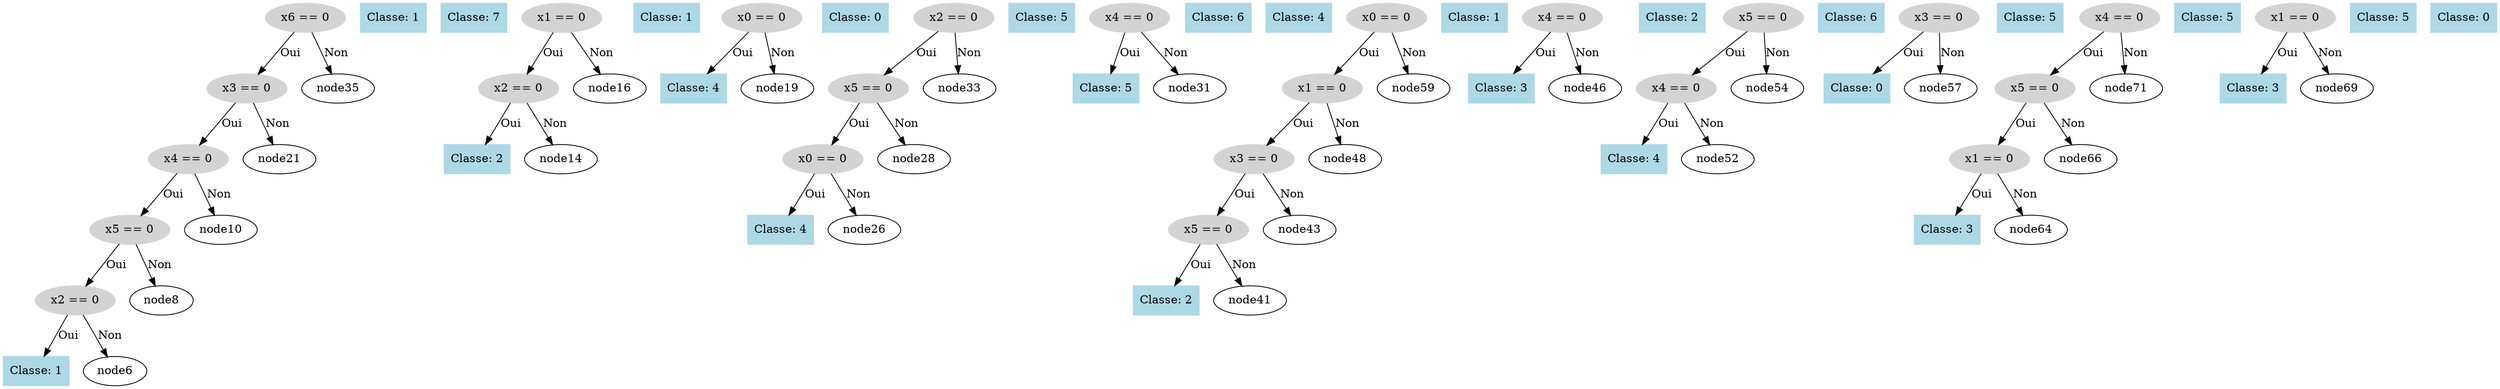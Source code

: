 digraph DecisionTree {
  node0 [label="x6 == 0", shape=ellipse, style=filled, color=lightgray];
  node0 -> node1 [label="Oui"];
  node1 [label="x3 == 0", shape=ellipse, style=filled, color=lightgray];
  node1 -> node2 [label="Oui"];
  node2 [label="x4 == 0", shape=ellipse, style=filled, color=lightgray];
  node2 -> node3 [label="Oui"];
  node3 [label="x5 == 0", shape=ellipse, style=filled, color=lightgray];
  node3 -> node4 [label="Oui"];
  node4 [label="x2 == 0", shape=ellipse, style=filled, color=lightgray];
  node4 -> node5 [label="Oui"];
  node5 [label="Classe: 1", shape=box, style=filled, color=lightblue];
  node4 -> node6 [label="Non"];
  node7 [label="Classe: 1", shape=box, style=filled, color=lightblue];
  node3 -> node8 [label="Non"];
  node9 [label="Classe: 7", shape=box, style=filled, color=lightblue];
  node2 -> node10 [label="Non"];
  node11 [label="x1 == 0", shape=ellipse, style=filled, color=lightgray];
  node11 -> node12 [label="Oui"];
  node12 [label="x2 == 0", shape=ellipse, style=filled, color=lightgray];
  node12 -> node13 [label="Oui"];
  node13 [label="Classe: 2", shape=box, style=filled, color=lightblue];
  node12 -> node14 [label="Non"];
  node15 [label="Classe: 1", shape=box, style=filled, color=lightblue];
  node11 -> node16 [label="Non"];
  node17 [label="x0 == 0", shape=ellipse, style=filled, color=lightgray];
  node17 -> node18 [label="Oui"];
  node18 [label="Classe: 4", shape=box, style=filled, color=lightblue];
  node17 -> node19 [label="Non"];
  node20 [label="Classe: 0", shape=box, style=filled, color=lightblue];
  node1 -> node21 [label="Non"];
  node22 [label="x2 == 0", shape=ellipse, style=filled, color=lightgray];
  node22 -> node23 [label="Oui"];
  node23 [label="x5 == 0", shape=ellipse, style=filled, color=lightgray];
  node23 -> node24 [label="Oui"];
  node24 [label="x0 == 0", shape=ellipse, style=filled, color=lightgray];
  node24 -> node25 [label="Oui"];
  node25 [label="Classe: 4", shape=box, style=filled, color=lightblue];
  node24 -> node26 [label="Non"];
  node27 [label="Classe: 5", shape=box, style=filled, color=lightblue];
  node23 -> node28 [label="Non"];
  node29 [label="x4 == 0", shape=ellipse, style=filled, color=lightgray];
  node29 -> node30 [label="Oui"];
  node30 [label="Classe: 5", shape=box, style=filled, color=lightblue];
  node29 -> node31 [label="Non"];
  node32 [label="Classe: 6", shape=box, style=filled, color=lightblue];
  node22 -> node33 [label="Non"];
  node34 [label="Classe: 4", shape=box, style=filled, color=lightblue];
  node0 -> node35 [label="Non"];
  node36 [label="x0 == 0", shape=ellipse, style=filled, color=lightgray];
  node36 -> node37 [label="Oui"];
  node37 [label="x1 == 0", shape=ellipse, style=filled, color=lightgray];
  node37 -> node38 [label="Oui"];
  node38 [label="x3 == 0", shape=ellipse, style=filled, color=lightgray];
  node38 -> node39 [label="Oui"];
  node39 [label="x5 == 0", shape=ellipse, style=filled, color=lightgray];
  node39 -> node40 [label="Oui"];
  node40 [label="Classe: 2", shape=box, style=filled, color=lightblue];
  node39 -> node41 [label="Non"];
  node42 [label="Classe: 1", shape=box, style=filled, color=lightblue];
  node38 -> node43 [label="Non"];
  node44 [label="x4 == 0", shape=ellipse, style=filled, color=lightgray];
  node44 -> node45 [label="Oui"];
  node45 [label="Classe: 3", shape=box, style=filled, color=lightblue];
  node44 -> node46 [label="Non"];
  node47 [label="Classe: 2", shape=box, style=filled, color=lightblue];
  node37 -> node48 [label="Non"];
  node49 [label="x5 == 0", shape=ellipse, style=filled, color=lightgray];
  node49 -> node50 [label="Oui"];
  node50 [label="x4 == 0", shape=ellipse, style=filled, color=lightgray];
  node50 -> node51 [label="Oui"];
  node51 [label="Classe: 4", shape=box, style=filled, color=lightblue];
  node50 -> node52 [label="Non"];
  node53 [label="Classe: 6", shape=box, style=filled, color=lightblue];
  node49 -> node54 [label="Non"];
  node55 [label="x3 == 0", shape=ellipse, style=filled, color=lightgray];
  node55 -> node56 [label="Oui"];
  node56 [label="Classe: 0", shape=box, style=filled, color=lightblue];
  node55 -> node57 [label="Non"];
  node58 [label="Classe: 5", shape=box, style=filled, color=lightblue];
  node36 -> node59 [label="Non"];
  node60 [label="x4 == 0", shape=ellipse, style=filled, color=lightgray];
  node60 -> node61 [label="Oui"];
  node61 [label="x5 == 0", shape=ellipse, style=filled, color=lightgray];
  node61 -> node62 [label="Oui"];
  node62 [label="x1 == 0", shape=ellipse, style=filled, color=lightgray];
  node62 -> node63 [label="Oui"];
  node63 [label="Classe: 3", shape=box, style=filled, color=lightblue];
  node62 -> node64 [label="Non"];
  node65 [label="Classe: 5", shape=box, style=filled, color=lightblue];
  node61 -> node66 [label="Non"];
  node67 [label="x1 == 0", shape=ellipse, style=filled, color=lightgray];
  node67 -> node68 [label="Oui"];
  node68 [label="Classe: 3", shape=box, style=filled, color=lightblue];
  node67 -> node69 [label="Non"];
  node70 [label="Classe: 5", shape=box, style=filled, color=lightblue];
  node60 -> node71 [label="Non"];
  node72 [label="Classe: 0", shape=box, style=filled, color=lightblue];
}
